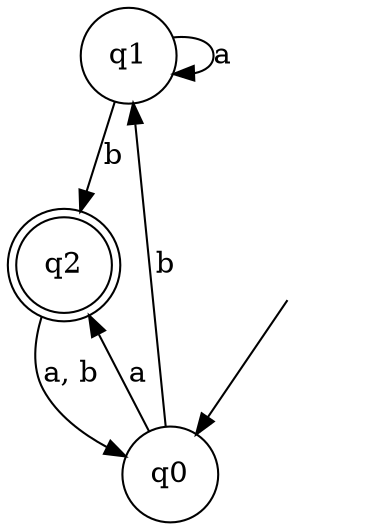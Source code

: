 digraph Automaton {

q1 [shape = circle];

q2 [shape = doublecircle];

_nil [style = invis];

q0 [shape = circle];

q2 -> q0 [label = "a, b"];

_nil -> q0;

q1 -> q1 [label = "a"];

q1 -> q2 [label = "b"];

q0 -> q2 [label = "a"];

q0 -> q1 [label = "b"];

}
